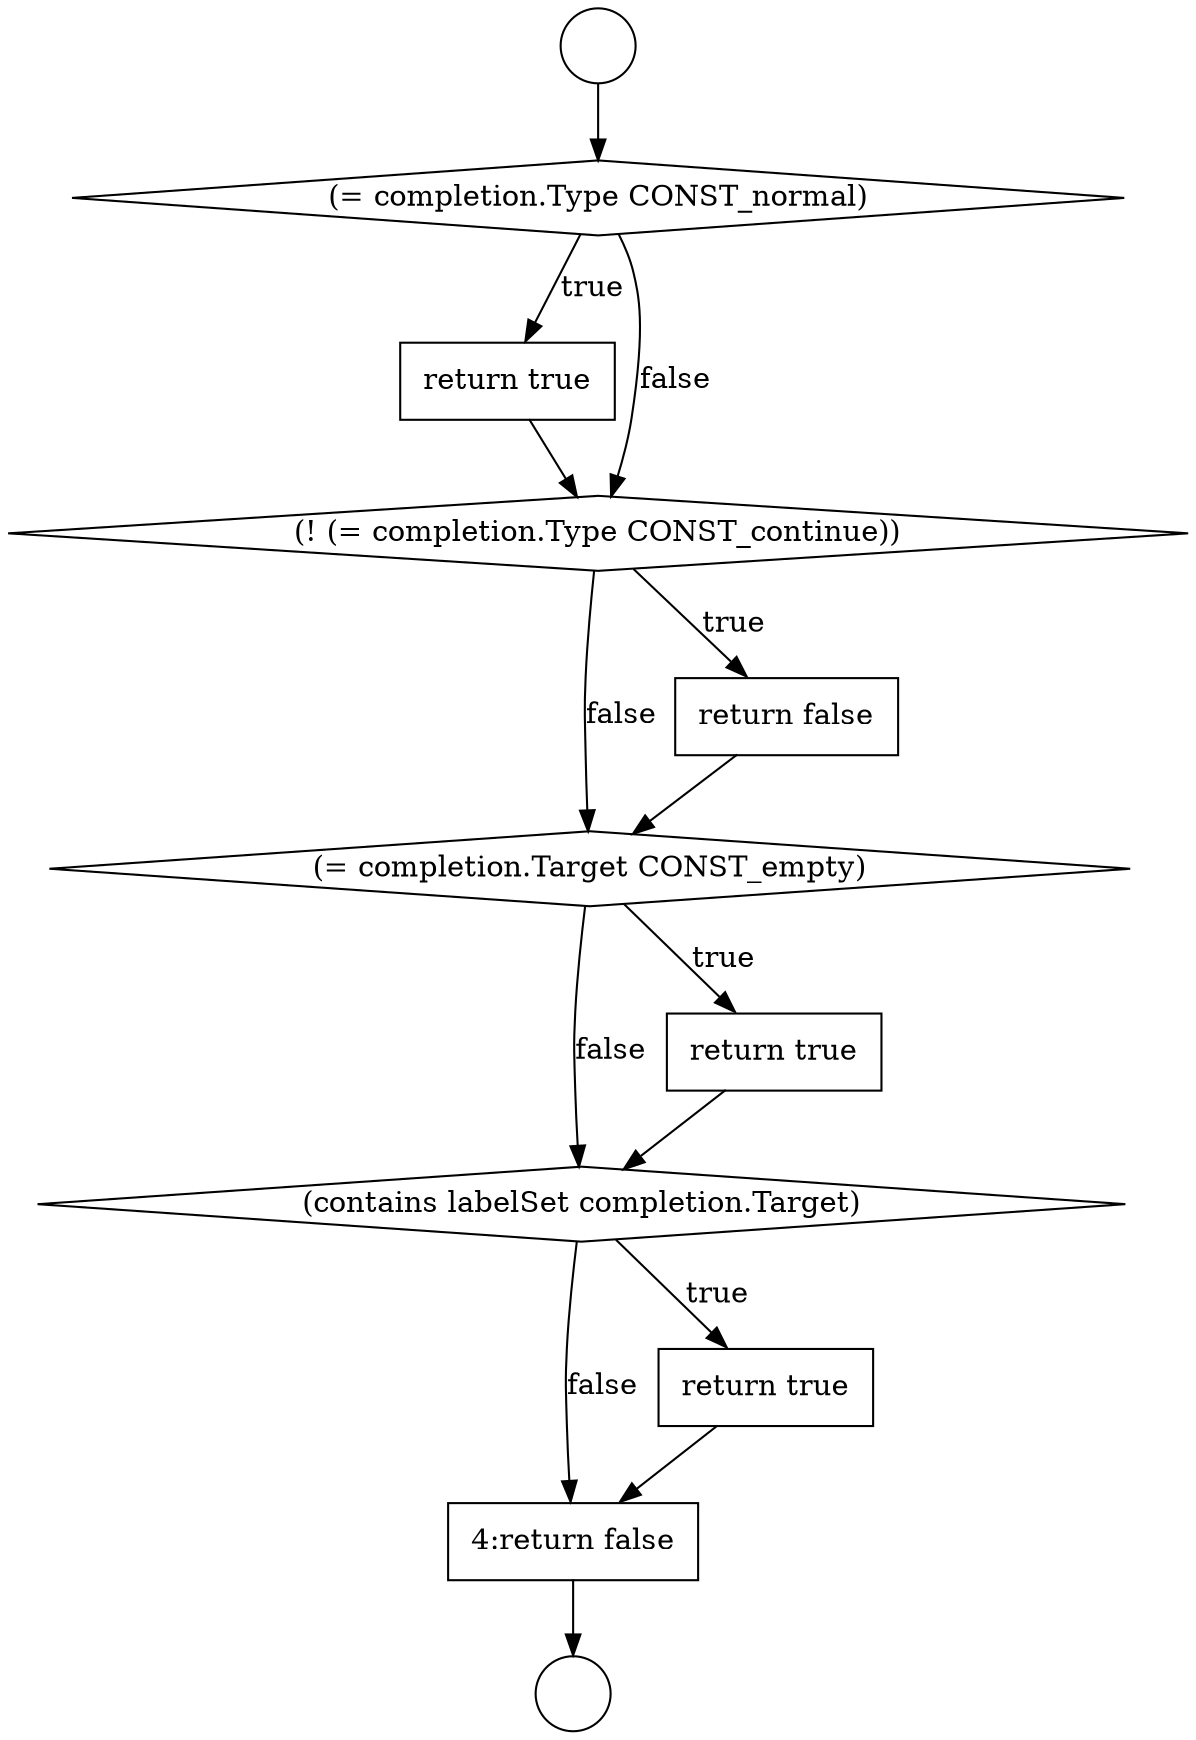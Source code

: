 digraph {
  node7304 [shape=none, margin=0, label=<<font color="black">
    <table border="0" cellborder="1" cellspacing="0" cellpadding="10">
      <tr><td align="left">return true</td></tr>
    </table>
  </font>> color="black" fillcolor="white" style=filled]
  node7311 [shape=none, margin=0, label=<<font color="black">
    <table border="0" cellborder="1" cellspacing="0" cellpadding="10">
      <tr><td align="left">4:return false</td></tr>
    </table>
  </font>> color="black" fillcolor="white" style=filled]
  node7309 [shape=diamond, label=<<font color="black">(contains labelSet completion.Target)</font>> color="black" fillcolor="white" style=filled]
  node7305 [shape=diamond, label=<<font color="black">(! (= completion.Type CONST_continue))</font>> color="black" fillcolor="white" style=filled]
  node7301 [shape=circle label=" " color="black" fillcolor="white" style=filled]
  node7308 [shape=none, margin=0, label=<<font color="black">
    <table border="0" cellborder="1" cellspacing="0" cellpadding="10">
      <tr><td align="left">return true</td></tr>
    </table>
  </font>> color="black" fillcolor="white" style=filled]
  node7307 [shape=diamond, label=<<font color="black">(= completion.Target CONST_empty)</font>> color="black" fillcolor="white" style=filled]
  node7302 [shape=circle label=" " color="black" fillcolor="white" style=filled]
  node7303 [shape=diamond, label=<<font color="black">(= completion.Type CONST_normal)</font>> color="black" fillcolor="white" style=filled]
  node7306 [shape=none, margin=0, label=<<font color="black">
    <table border="0" cellborder="1" cellspacing="0" cellpadding="10">
      <tr><td align="left">return false</td></tr>
    </table>
  </font>> color="black" fillcolor="white" style=filled]
  node7310 [shape=none, margin=0, label=<<font color="black">
    <table border="0" cellborder="1" cellspacing="0" cellpadding="10">
      <tr><td align="left">return true</td></tr>
    </table>
  </font>> color="black" fillcolor="white" style=filled]
  node7309 -> node7310 [label=<<font color="black">true</font>> color="black"]
  node7309 -> node7311 [label=<<font color="black">false</font>> color="black"]
  node7303 -> node7304 [label=<<font color="black">true</font>> color="black"]
  node7303 -> node7305 [label=<<font color="black">false</font>> color="black"]
  node7301 -> node7303 [ color="black"]
  node7304 -> node7305 [ color="black"]
  node7307 -> node7308 [label=<<font color="black">true</font>> color="black"]
  node7307 -> node7309 [label=<<font color="black">false</font>> color="black"]
  node7306 -> node7307 [ color="black"]
  node7308 -> node7309 [ color="black"]
  node7311 -> node7302 [ color="black"]
  node7305 -> node7306 [label=<<font color="black">true</font>> color="black"]
  node7305 -> node7307 [label=<<font color="black">false</font>> color="black"]
  node7310 -> node7311 [ color="black"]
}
